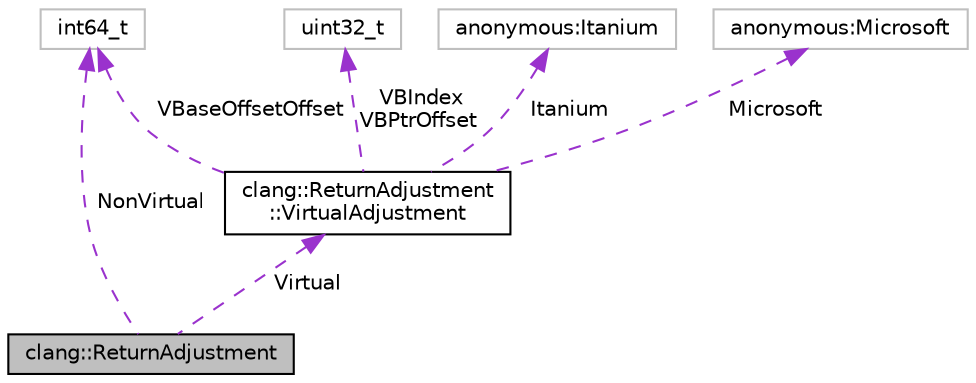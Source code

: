 digraph "clang::ReturnAdjustment"
{
 // LATEX_PDF_SIZE
  bgcolor="transparent";
  edge [fontname="Helvetica",fontsize="10",labelfontname="Helvetica",labelfontsize="10"];
  node [fontname="Helvetica",fontsize="10",shape=record];
  Node1 [label="clang::ReturnAdjustment",height=0.2,width=0.4,color="black", fillcolor="grey75", style="filled", fontcolor="black",tooltip="A return adjustment."];
  Node2 -> Node1 [dir="back",color="darkorchid3",fontsize="10",style="dashed",label=" Virtual" ,fontname="Helvetica"];
  Node2 [label="clang::ReturnAdjustment\l::VirtualAdjustment",height=0.2,width=0.4,color="black",URL="$unionclang_1_1ReturnAdjustment_1_1VirtualAdjustment.html",tooltip="Holds the ABI-specific information about the virtual return adjustment, if needed."];
  Node3 -> Node2 [dir="back",color="darkorchid3",fontsize="10",style="dashed",label=" VBaseOffsetOffset" ,fontname="Helvetica"];
  Node3 [label="int64_t",height=0.2,width=0.4,color="grey75",tooltip=" "];
  Node4 -> Node2 [dir="back",color="darkorchid3",fontsize="10",style="dashed",label=" VBIndex\nVBPtrOffset" ,fontname="Helvetica"];
  Node4 [label="uint32_t",height=0.2,width=0.4,color="grey75",tooltip=" "];
  Node5 -> Node2 [dir="back",color="darkorchid3",fontsize="10",style="dashed",label=" Itanium" ,fontname="Helvetica"];
  Node5 [label="anonymous:Itanium",height=0.2,width=0.4,color="grey75",tooltip=" "];
  Node6 -> Node2 [dir="back",color="darkorchid3",fontsize="10",style="dashed",label=" Microsoft" ,fontname="Helvetica"];
  Node6 [label="anonymous:Microsoft",height=0.2,width=0.4,color="grey75",tooltip=" "];
  Node3 -> Node1 [dir="back",color="darkorchid3",fontsize="10",style="dashed",label=" NonVirtual" ,fontname="Helvetica"];
}
